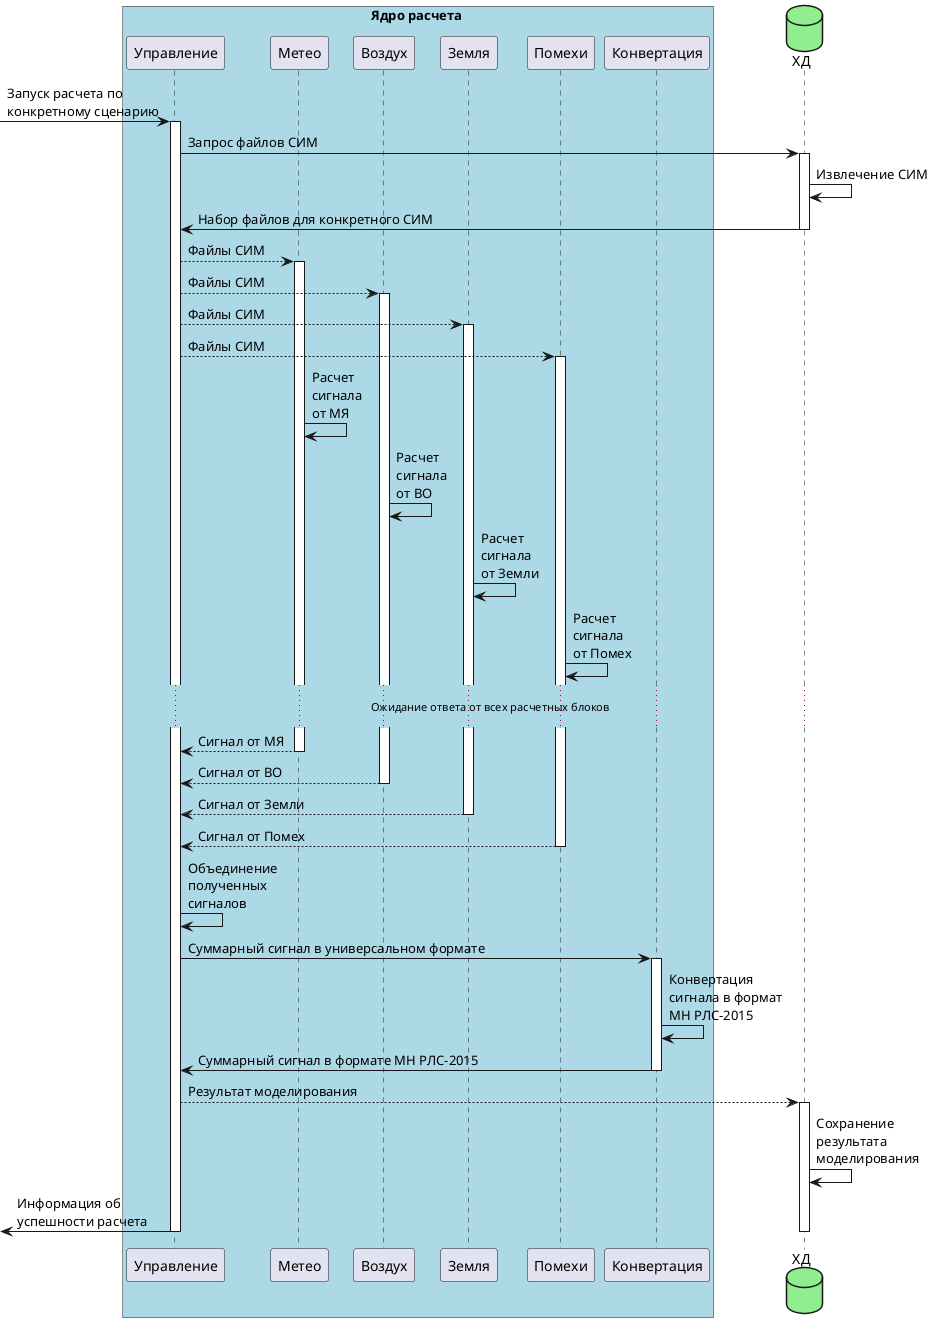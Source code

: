 @startuml
box Ядро расчета #lightblue
participant Управление
participant Метео
participant Воздух
participant Земля
participant Помехи
participant Конвертация
end box
Database     ХД #lightgreen

[-> Управление: Запуск расчета по\nконкретному сценарию
activate Управление
Управление -> ХД: Запрос файлов СИМ
activate ХД
ХД -> ХД: Извлечение СИМ
Управление <- ХД: Набор файлов для конкретного СИМ
deactivate ХД
Управление --> Метео: Файлы СИМ
activate Метео
Управление --> Воздух: Файлы СИМ
activate Воздух

Управление --> Земля: Файлы СИМ
activate Земля

Управление --> Помехи: Файлы СИМ
activate Помехи

Метео -> Метео: Расчет\nсигнала\nот МЯ
Воздух -> Воздух: Расчет\nсигнала\nот ВО
Земля -> Земля: Расчет\nсигнала\nот Земли
Помехи -> Помехи: Расчет\nсигнала\nот Помех

... Ожидание ответа от всех расчетных блоков ...
Управление <-- Метео: Сигнал от МЯ
deactivate Метео
Управление <-- Воздух: Сигнал от ВО
deactivate Воздух
Управление <-- Земля: Сигнал от Земли
deactivate Земля
Управление <-- Помехи: Сигнал от Помех
deactivate Помехи
Управление -> Управление: Объединение\nполученных\nсигналов
Управление -> Конвертация: Суммарный сигнал в универсальном формате
activate Конвертация
Конвертация -> Конвертация: Конвертация\nсигнала в формат\nМН РЛС-2015
Управление <- Конвертация: Суммарный сигнал в формате МН РЛС-2015
deactivate Конвертация
Управление --> ХД: Результат моделирования
activate ХД
ХД -> ХД: Сохранение\nрезультата\nмоделирования

[<- Управление: Информация об\nуспешности расчета
deactivate Управление
deactivate ХД
@enduml